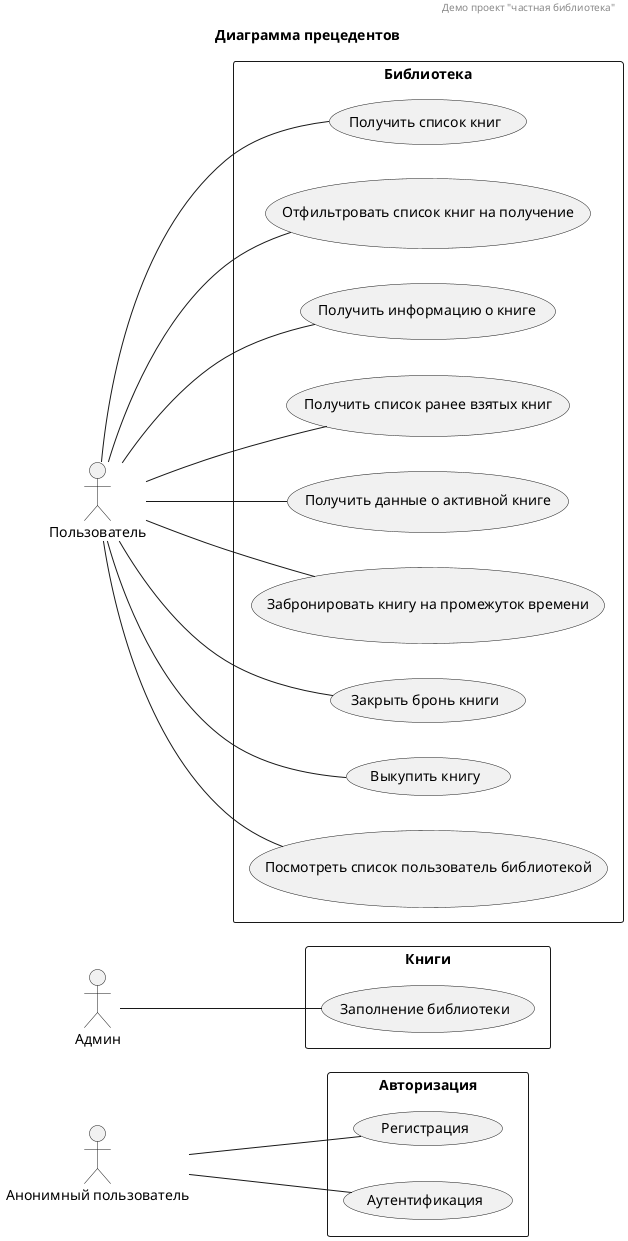@startuml

header Демо проект "частная библиотека"
title Диаграмма прецедентов

left to right direction

rectangle "Авторизация" {
  usecase "Регистрация" as registration
  usecase "Аутентификация" as authentication
}


rectangle "Библиотека" {
  usecase "Получить список книг" as get_books
  usecase "Отфильтровать список книг на получение" as get_filter_books
  usecase "Получить информацию о книге" as get_book_info
  usecase "Получить список ранее взятых книг" as get_journal
  usecase "Получить данные о активной книге" as get_active_book
  usecase "Забронировать книгу на промежуток времени" as reserve_book
  usecase "Закрыть бронь книги" as return_book
  usecase "Выкупить книгу" as buy_book
  usecase "Посмотреть список пользователь библиотекой" as get_users
}

rectangle "Книги" {
  usecase "Заполнение библиотеки" as filling_library
}

actor "Анонимный пользователь" as anon_user
anon_user -- registration
anon_user -- authentication

actor "Админ" as admin
admin -- filling_library

actor "Пользователь" as user
user -- get_books
user -- get_filter_books
user -- get_book_info
user -- get_journal
user -- get_active_book
user -- reserve_book
user -- return_book
user -- buy_book
user -- get_users


@enduml
